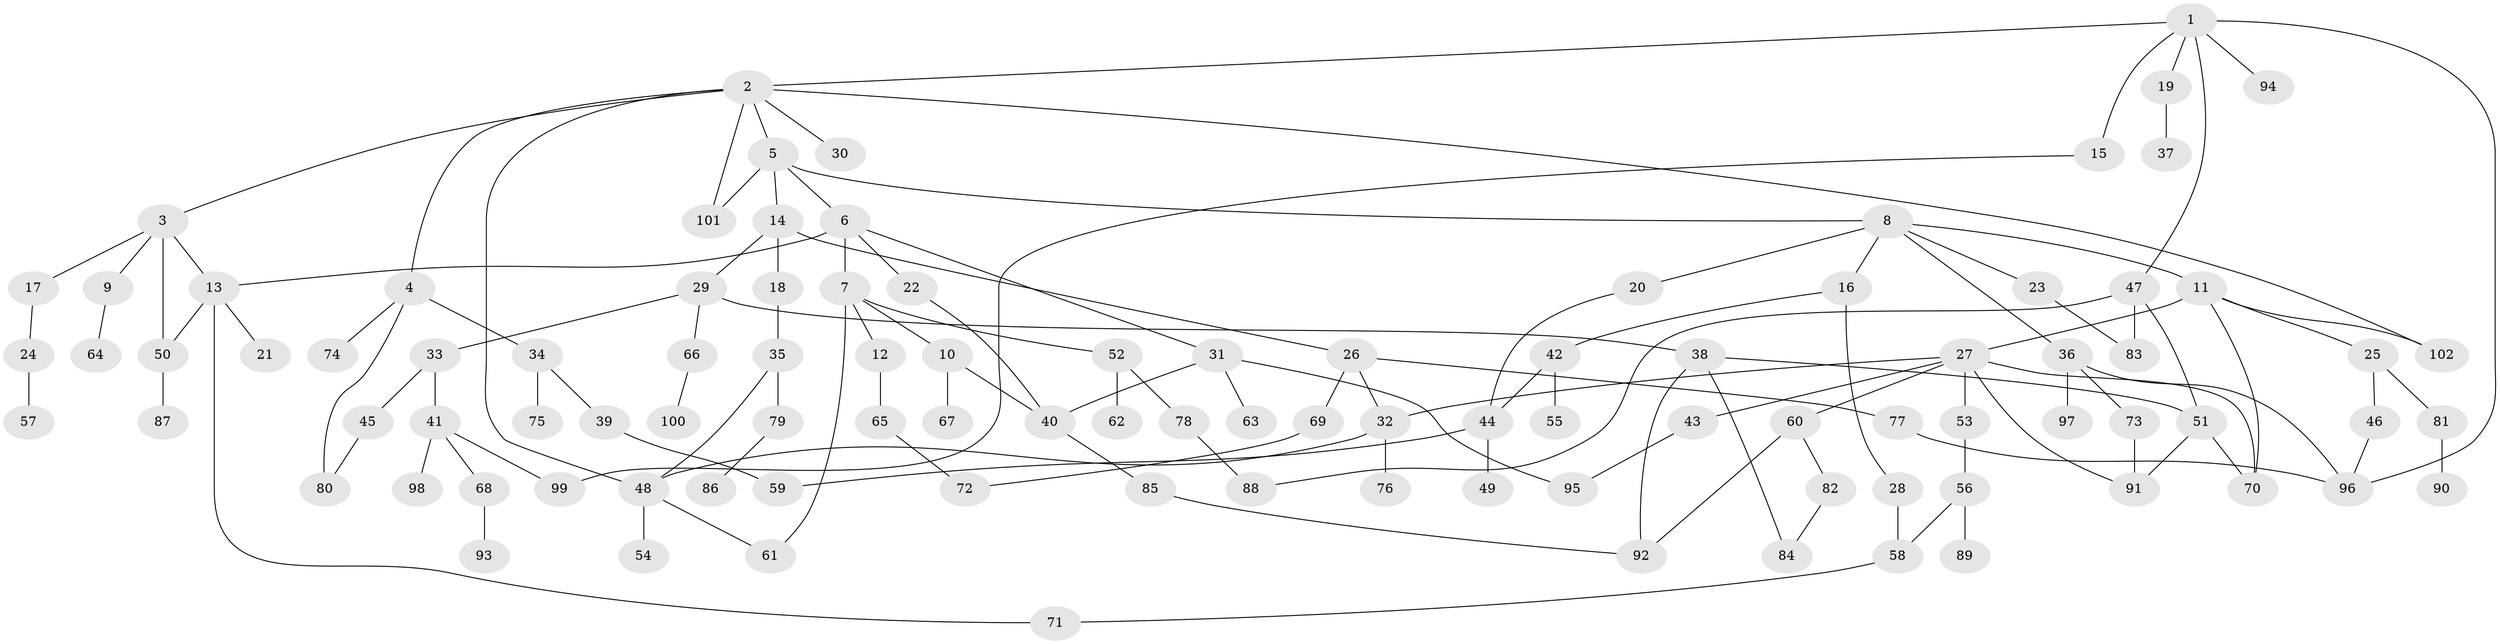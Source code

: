 // coarse degree distribution, {6: 0.04477611940298507, 7: 0.014925373134328358, 5: 0.05970149253731343, 4: 0.1044776119402985, 8: 0.014925373134328358, 9: 0.029850746268656716, 1: 0.22388059701492538, 2: 0.3582089552238806, 3: 0.14925373134328357}
// Generated by graph-tools (version 1.1) at 2025/41/03/06/25 10:41:28]
// undirected, 102 vertices, 132 edges
graph export_dot {
graph [start="1"]
  node [color=gray90,style=filled];
  1;
  2;
  3;
  4;
  5;
  6;
  7;
  8;
  9;
  10;
  11;
  12;
  13;
  14;
  15;
  16;
  17;
  18;
  19;
  20;
  21;
  22;
  23;
  24;
  25;
  26;
  27;
  28;
  29;
  30;
  31;
  32;
  33;
  34;
  35;
  36;
  37;
  38;
  39;
  40;
  41;
  42;
  43;
  44;
  45;
  46;
  47;
  48;
  49;
  50;
  51;
  52;
  53;
  54;
  55;
  56;
  57;
  58;
  59;
  60;
  61;
  62;
  63;
  64;
  65;
  66;
  67;
  68;
  69;
  70;
  71;
  72;
  73;
  74;
  75;
  76;
  77;
  78;
  79;
  80;
  81;
  82;
  83;
  84;
  85;
  86;
  87;
  88;
  89;
  90;
  91;
  92;
  93;
  94;
  95;
  96;
  97;
  98;
  99;
  100;
  101;
  102;
  1 -- 2;
  1 -- 15;
  1 -- 19;
  1 -- 47;
  1 -- 94;
  1 -- 96;
  2 -- 3;
  2 -- 4;
  2 -- 5;
  2 -- 30;
  2 -- 48;
  2 -- 101;
  2 -- 102;
  3 -- 9;
  3 -- 17;
  3 -- 50;
  3 -- 13;
  4 -- 34;
  4 -- 74;
  4 -- 80;
  5 -- 6;
  5 -- 8;
  5 -- 14;
  5 -- 101;
  6 -- 7;
  6 -- 13;
  6 -- 22;
  6 -- 31;
  7 -- 10;
  7 -- 12;
  7 -- 52;
  7 -- 61;
  8 -- 11;
  8 -- 16;
  8 -- 20;
  8 -- 23;
  8 -- 36;
  9 -- 64;
  10 -- 67;
  10 -- 40;
  11 -- 25;
  11 -- 27;
  11 -- 70;
  11 -- 102;
  12 -- 65;
  13 -- 21;
  13 -- 50;
  13 -- 71;
  14 -- 18;
  14 -- 26;
  14 -- 29;
  15 -- 99;
  16 -- 28;
  16 -- 42;
  17 -- 24;
  18 -- 35;
  19 -- 37;
  20 -- 44;
  22 -- 40;
  23 -- 83;
  24 -- 57;
  25 -- 46;
  25 -- 81;
  26 -- 32;
  26 -- 69;
  26 -- 77;
  27 -- 43;
  27 -- 53;
  27 -- 60;
  27 -- 91;
  27 -- 70;
  27 -- 32;
  28 -- 58;
  29 -- 33;
  29 -- 38;
  29 -- 66;
  31 -- 63;
  31 -- 95;
  31 -- 40;
  32 -- 76;
  32 -- 48;
  33 -- 41;
  33 -- 45;
  34 -- 39;
  34 -- 75;
  35 -- 79;
  35 -- 48;
  36 -- 73;
  36 -- 97;
  36 -- 96;
  38 -- 51;
  38 -- 92;
  38 -- 84;
  39 -- 59;
  40 -- 85;
  41 -- 68;
  41 -- 98;
  41 -- 99;
  42 -- 55;
  42 -- 44;
  43 -- 95;
  44 -- 49;
  44 -- 59;
  45 -- 80;
  46 -- 96;
  47 -- 51;
  47 -- 88;
  47 -- 83;
  48 -- 54;
  48 -- 61;
  50 -- 87;
  51 -- 70;
  51 -- 91;
  52 -- 62;
  52 -- 78;
  53 -- 56;
  56 -- 89;
  56 -- 58;
  58 -- 71;
  60 -- 82;
  60 -- 92;
  65 -- 72;
  66 -- 100;
  68 -- 93;
  69 -- 72;
  73 -- 91;
  77 -- 96;
  78 -- 88;
  79 -- 86;
  81 -- 90;
  82 -- 84;
  85 -- 92;
}

